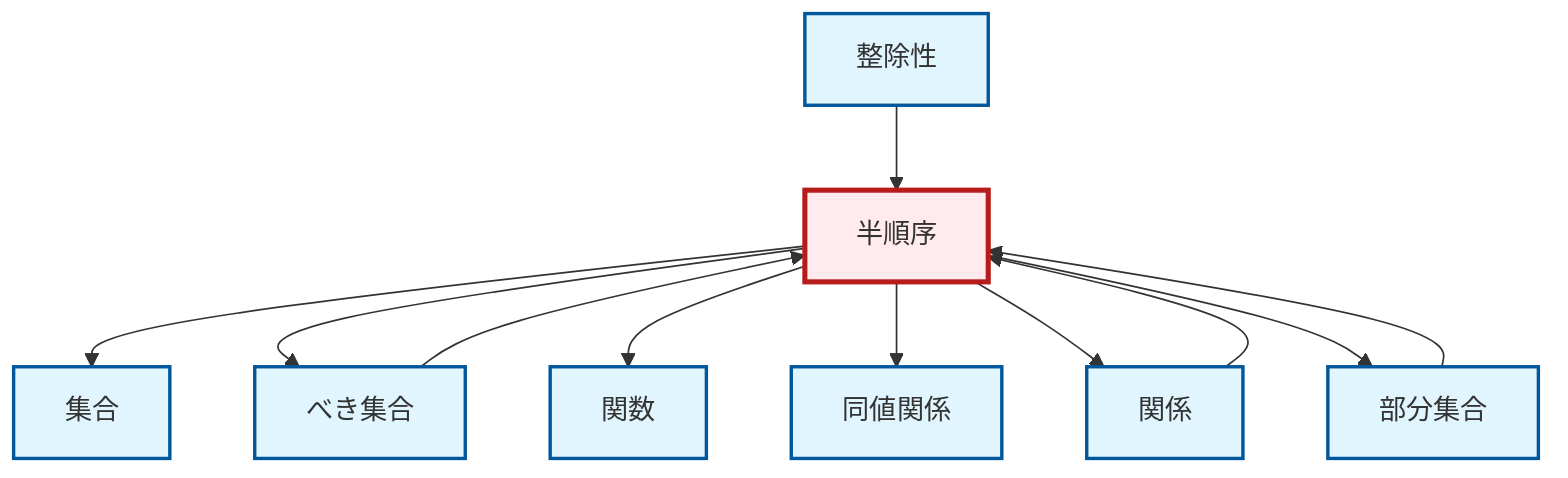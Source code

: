 graph TD
    classDef definition fill:#e1f5fe,stroke:#01579b,stroke-width:2px
    classDef theorem fill:#f3e5f5,stroke:#4a148c,stroke-width:2px
    classDef axiom fill:#fff3e0,stroke:#e65100,stroke-width:2px
    classDef example fill:#e8f5e9,stroke:#1b5e20,stroke-width:2px
    classDef current fill:#ffebee,stroke:#b71c1c,stroke-width:3px
    def-partial-order["半順序"]:::definition
    def-equivalence-relation["同値関係"]:::definition
    def-function["関数"]:::definition
    def-subset["部分集合"]:::definition
    def-relation["関係"]:::definition
    def-divisibility["整除性"]:::definition
    def-power-set["べき集合"]:::definition
    def-set["集合"]:::definition
    def-partial-order --> def-set
    def-partial-order --> def-power-set
    def-partial-order --> def-function
    def-power-set --> def-partial-order
    def-divisibility --> def-partial-order
    def-relation --> def-partial-order
    def-partial-order --> def-equivalence-relation
    def-partial-order --> def-relation
    def-subset --> def-partial-order
    def-partial-order --> def-subset
    class def-partial-order current